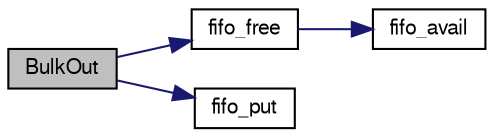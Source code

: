 digraph "BulkOut"
{
  edge [fontname="FreeSans",fontsize="10",labelfontname="FreeSans",labelfontsize="10"];
  node [fontname="FreeSans",fontsize="10",shape=record];
  rankdir="LR";
  Node1 [label="BulkOut",height=0.2,width=0.4,color="black", fillcolor="grey75", style="filled", fontcolor="black"];
  Node1 -> Node2 [color="midnightblue",fontsize="10",style="solid",fontname="FreeSans"];
  Node2 [label="fifo_free",height=0.2,width=0.4,color="black", fillcolor="white", style="filled",URL="$lpc21_2usb__ser__hw_8c.html#a1907098db4b59dda72fd85bfbef50248"];
  Node2 -> Node3 [color="midnightblue",fontsize="10",style="solid",fontname="FreeSans"];
  Node3 [label="fifo_avail",height=0.2,width=0.4,color="black", fillcolor="white", style="filled",URL="$lpc21_2usb__ser__hw_8c.html#a84f023b865546e5a8433a00db4f06972"];
  Node1 -> Node4 [color="midnightblue",fontsize="10",style="solid",fontname="FreeSans"];
  Node4 [label="fifo_put",height=0.2,width=0.4,color="black", fillcolor="white", style="filled",URL="$lpc21_2usb__ser__hw_8c.html#a60cebaa767a05f06a7b66c751c12318a"];
}
